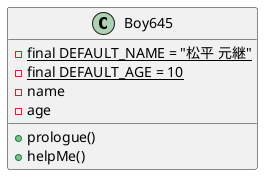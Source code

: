 @startuml
class Boy645 {
    -{static} final DEFAULT_NAME = "松平 元継"
    -{static} final DEFAULT_AGE = 10
    -name
    -age
    +prologue()
    +helpMe()
}
@enduml
